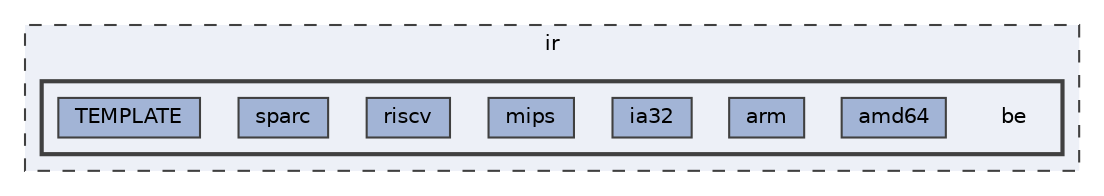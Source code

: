 digraph "ir/be"
{
 // LATEX_PDF_SIZE
  bgcolor="transparent";
  edge [fontname=Helvetica,fontsize=10,labelfontname=Helvetica,labelfontsize=10];
  node [fontname=Helvetica,fontsize=10,shape=box,height=0.2,width=0.4];
  compound=true
  subgraph clusterdir_83749c79fa94dc282fda54d788c4d4d2 {
    graph [ bgcolor="#edf0f7", pencolor="grey25", label="ir", fontname=Helvetica,fontsize=10 style="filled,dashed", URL="dir_83749c79fa94dc282fda54d788c4d4d2.html",tooltip=""]
  subgraph clusterdir_a6ab1ad882dac59513ff593cd32f4090 {
    graph [ bgcolor="#edf0f7", pencolor="grey25", label="", fontname=Helvetica,fontsize=10 style="filled,bold", URL="dir_a6ab1ad882dac59513ff593cd32f4090.html",tooltip=""]
    dir_a6ab1ad882dac59513ff593cd32f4090 [shape=plaintext, label="be"];
  dir_824b75052dc7c2de4906340c09df5285 [label="amd64", fillcolor="#a2b4d6", color="grey25", style="filled", URL="dir_824b75052dc7c2de4906340c09df5285.html",tooltip=""];
  dir_3b65d0f10423319b4da2f57e5fdc178f [label="arm", fillcolor="#a2b4d6", color="grey25", style="filled", URL="dir_3b65d0f10423319b4da2f57e5fdc178f.html",tooltip=""];
  dir_5d8380e6002f3078e38d46d311abb0be [label="ia32", fillcolor="#a2b4d6", color="grey25", style="filled", URL="dir_5d8380e6002f3078e38d46d311abb0be.html",tooltip=""];
  dir_80deae9bd5277411a187219672c8594c [label="mips", fillcolor="#a2b4d6", color="grey25", style="filled", URL="dir_80deae9bd5277411a187219672c8594c.html",tooltip=""];
  dir_1875bd0d984675490708f6c090e1636b [label="riscv", fillcolor="#a2b4d6", color="grey25", style="filled", URL="dir_1875bd0d984675490708f6c090e1636b.html",tooltip=""];
  dir_7c0f904564ac4c1fecd1578f5ee068c2 [label="sparc", fillcolor="#a2b4d6", color="grey25", style="filled", URL="dir_7c0f904564ac4c1fecd1578f5ee068c2.html",tooltip=""];
  dir_63e13318038f5f65d10bff09aa13fe31 [label="TEMPLATE", fillcolor="#a2b4d6", color="grey25", style="filled", URL="dir_63e13318038f5f65d10bff09aa13fe31.html",tooltip=""];
  }
  }
}

